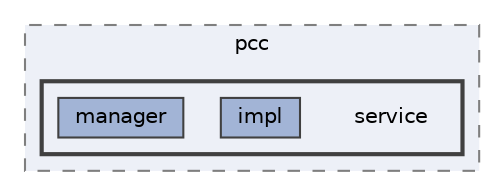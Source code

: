 digraph "repository/pcc-core/src/main/java/com/sterlite/cal/pcc/service"
{
 // LATEX_PDF_SIZE
  bgcolor="transparent";
  edge [fontname=Helvetica,fontsize=10,labelfontname=Helvetica,labelfontsize=10];
  node [fontname=Helvetica,fontsize=10,shape=box,height=0.2,width=0.4];
  compound=true
  subgraph clusterdir_bfcb7e0d23f542d8e10e516bad163943 {
    graph [ bgcolor="#edf0f7", pencolor="grey50", label="pcc", fontname=Helvetica,fontsize=10 style="filled,dashed", URL="dir_bfcb7e0d23f542d8e10e516bad163943.html",tooltip=""]
  subgraph clusterdir_381dc2663682477f156e2b7250314c2d {
    graph [ bgcolor="#edf0f7", pencolor="grey25", label="", fontname=Helvetica,fontsize=10 style="filled,bold", URL="dir_381dc2663682477f156e2b7250314c2d.html",tooltip=""]
    dir_381dc2663682477f156e2b7250314c2d [shape=plaintext, label="service"];
  dir_f03bdeb5dfa994189252dc1113a59a88 [label="impl", fillcolor="#a2b4d6", color="grey25", style="filled", URL="dir_f03bdeb5dfa994189252dc1113a59a88.html",tooltip=""];
  dir_e99740f015a2bfce913a025d9325e579 [label="manager", fillcolor="#a2b4d6", color="grey25", style="filled", URL="dir_e99740f015a2bfce913a025d9325e579.html",tooltip=""];
  }
  }
}
